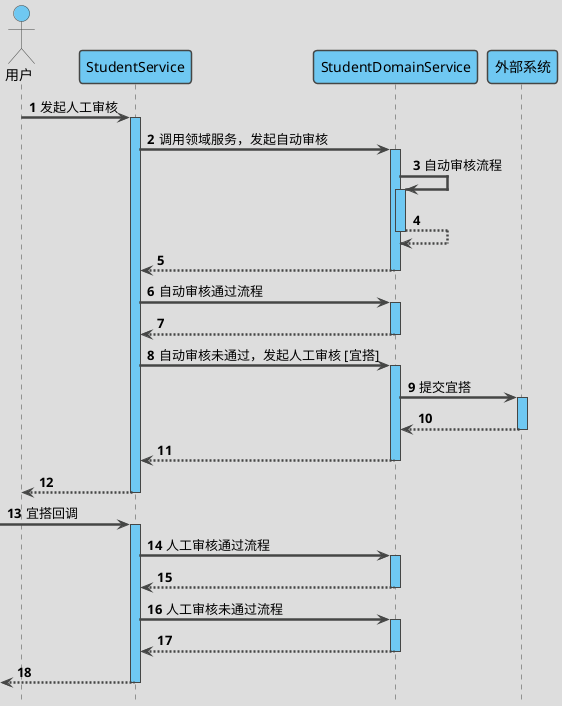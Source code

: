 @startuml
'https://plantuml.com/sequence-diagram

'隐藏脚注
hide footbox
autoActivate on

'使用 toy 主题
!theme toy

'编号
autonumber 1

'隐藏孤立的参与者
hide unlinked

'文字对齐，向左对齐
skinparam sequenceMessageAlign left

'箭头粗度
skinparam sequenceArrowThickness 2.5

' 皮肤
skinparam sequence {
    LifeLineBackgroundColor #6FC8F2
    ParticipantBackgroundColor #6FC8F2
    ParticipantFontColor black
    ActorBackgroundColor #6FC8F2
    ActorFontColor black
}

actor 用户 as actor
participant StudentService as StudentService
participant StudentDomainService as StudentDomainService
participant 外部系统 as OtherSystem

actor -> StudentService : 发起人工审核

StudentService -> StudentDomainService : 调用领域服务，发起自动审核

StudentDomainService -> StudentDomainService : 自动审核流程
return
return

StudentService -> StudentDomainService : 自动审核通过流程
return

StudentService -> StudentDomainService : 自动审核未通过，发起人工审核 [宜搭]

StudentDomainService -> OtherSystem : 提交宜搭
return
return

return

-> StudentService : 宜搭回调

StudentService -> StudentDomainService : 人工审核通过流程
return

StudentService -> StudentDomainService : 人工审核未通过流程
return

return

@enduml
